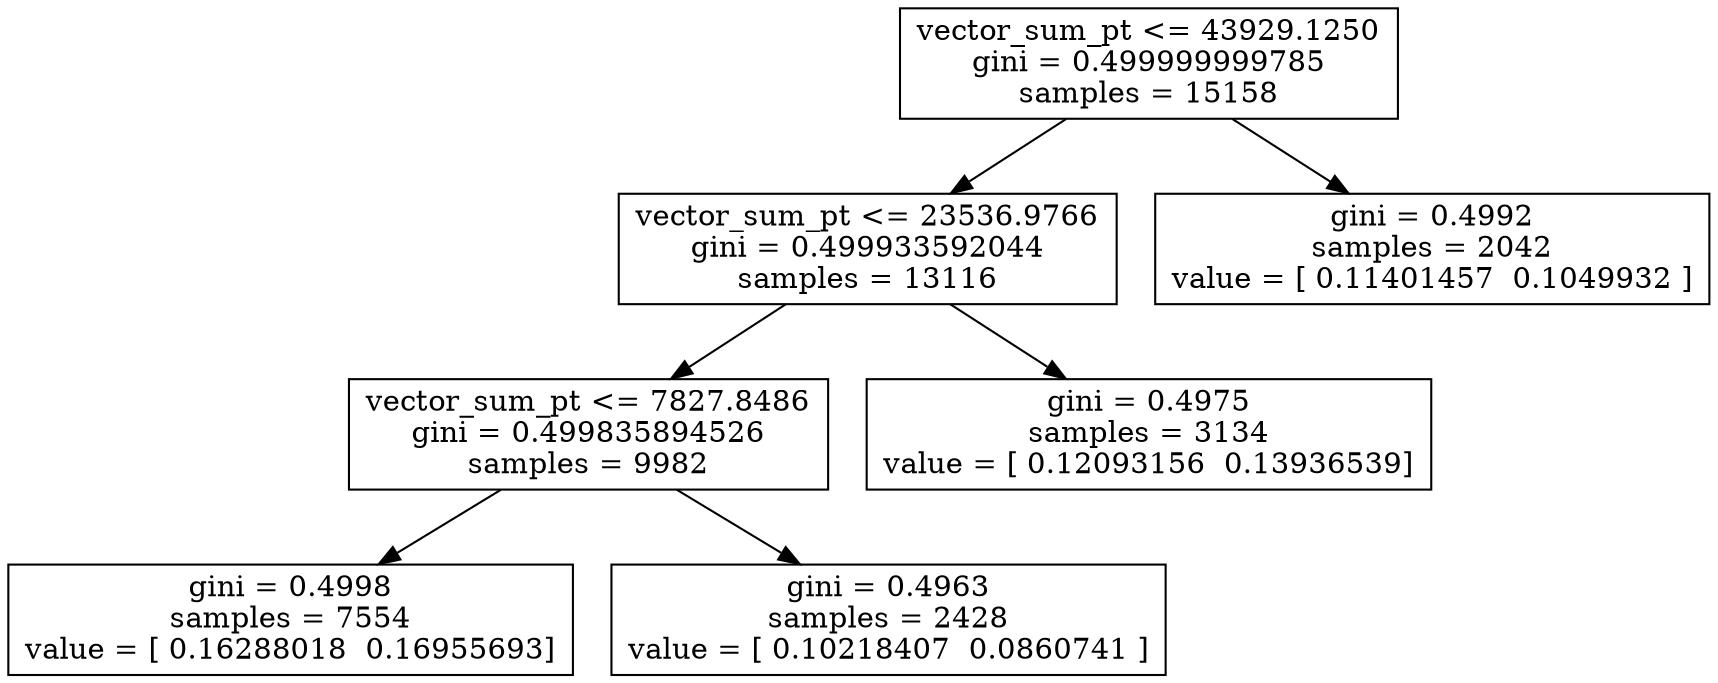 digraph Tree {
0 [label="vector_sum_pt <= 43929.1250\ngini = 0.499999999785\nsamples = 15158", shape="box"] ;
1 [label="vector_sum_pt <= 23536.9766\ngini = 0.499933592044\nsamples = 13116", shape="box"] ;
0 -> 1 ;
2 [label="vector_sum_pt <= 7827.8486\ngini = 0.499835894526\nsamples = 9982", shape="box"] ;
1 -> 2 ;
3 [label="gini = 0.4998\nsamples = 7554\nvalue = [ 0.16288018  0.16955693]", shape="box"] ;
2 -> 3 ;
4 [label="gini = 0.4963\nsamples = 2428\nvalue = [ 0.10218407  0.0860741 ]", shape="box"] ;
2 -> 4 ;
5 [label="gini = 0.4975\nsamples = 3134\nvalue = [ 0.12093156  0.13936539]", shape="box"] ;
1 -> 5 ;
6 [label="gini = 0.4992\nsamples = 2042\nvalue = [ 0.11401457  0.1049932 ]", shape="box"] ;
0 -> 6 ;
}